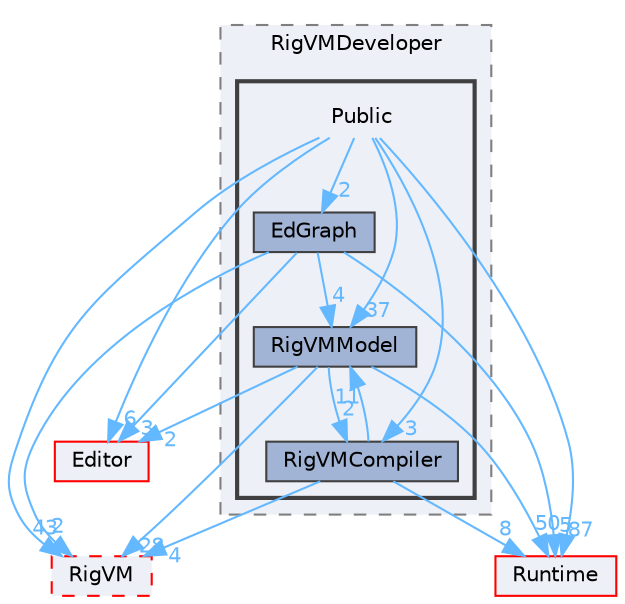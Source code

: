 digraph "Public"
{
 // INTERACTIVE_SVG=YES
 // LATEX_PDF_SIZE
  bgcolor="transparent";
  edge [fontname=Helvetica,fontsize=10,labelfontname=Helvetica,labelfontsize=10];
  node [fontname=Helvetica,fontsize=10,shape=box,height=0.2,width=0.4];
  compound=true
  subgraph clusterdir_814094f892e575a18e0f7203d5fc17a5 {
    graph [ bgcolor="#edf0f7", pencolor="grey50", label="RigVMDeveloper", fontname=Helvetica,fontsize=10 style="filled,dashed", URL="dir_814094f892e575a18e0f7203d5fc17a5.html",tooltip=""]
  subgraph clusterdir_e2b502a76f290d5c08e5206c6bee57d2 {
    graph [ bgcolor="#edf0f7", pencolor="grey25", label="", fontname=Helvetica,fontsize=10 style="filled,bold", URL="dir_e2b502a76f290d5c08e5206c6bee57d2.html",tooltip=""]
    dir_e2b502a76f290d5c08e5206c6bee57d2 [shape=plaintext, label="Public"];
  dir_60ccb9d6201ef4e13198890abc8075df [label="EdGraph", fillcolor="#a2b4d6", color="grey25", style="filled", URL="dir_60ccb9d6201ef4e13198890abc8075df.html",tooltip=""];
  dir_6f74c07f1fd45b9108b8511f5f79244b [label="RigVMCompiler", fillcolor="#a2b4d6", color="grey25", style="filled", URL="dir_6f74c07f1fd45b9108b8511f5f79244b.html",tooltip=""];
  dir_1be46fe3c41909c60ac7dd2384bab9ef [label="RigVMModel", fillcolor="#a2b4d6", color="grey25", style="filled", URL="dir_1be46fe3c41909c60ac7dd2384bab9ef.html",tooltip=""];
  }
  }
  dir_1d30927143707d9ae686d424f56c5751 [label="RigVM", fillcolor="#edf0f7", color="red", style="filled,dashed", URL="dir_1d30927143707d9ae686d424f56c5751.html",tooltip=""];
  dir_7536b172fbd480bfd146a1b1acd6856b [label="Runtime", fillcolor="#edf0f7", color="red", style="filled", URL="dir_7536b172fbd480bfd146a1b1acd6856b.html",tooltip=""];
  dir_b26507eead720464ba2ac6bbc6dcec5f [label="Editor", fillcolor="#edf0f7", color="red", style="filled", URL="dir_b26507eead720464ba2ac6bbc6dcec5f.html",tooltip=""];
  dir_e2b502a76f290d5c08e5206c6bee57d2->dir_1be46fe3c41909c60ac7dd2384bab9ef [headlabel="37", labeldistance=1.5 headhref="dir_000906_000978.html" href="dir_000906_000978.html" color="steelblue1" fontcolor="steelblue1"];
  dir_e2b502a76f290d5c08e5206c6bee57d2->dir_1d30927143707d9ae686d424f56c5751 [headlabel="43", labeldistance=1.5 headhref="dir_000906_000972.html" href="dir_000906_000972.html" color="steelblue1" fontcolor="steelblue1"];
  dir_e2b502a76f290d5c08e5206c6bee57d2->dir_60ccb9d6201ef4e13198890abc8075df [headlabel="2", labeldistance=1.5 headhref="dir_000906_000351.html" href="dir_000906_000351.html" color="steelblue1" fontcolor="steelblue1"];
  dir_e2b502a76f290d5c08e5206c6bee57d2->dir_6f74c07f1fd45b9108b8511f5f79244b [headlabel="3", labeldistance=1.5 headhref="dir_000906_000973.html" href="dir_000906_000973.html" color="steelblue1" fontcolor="steelblue1"];
  dir_e2b502a76f290d5c08e5206c6bee57d2->dir_7536b172fbd480bfd146a1b1acd6856b [headlabel="87", labeldistance=1.5 headhref="dir_000906_000984.html" href="dir_000906_000984.html" color="steelblue1" fontcolor="steelblue1"];
  dir_e2b502a76f290d5c08e5206c6bee57d2->dir_b26507eead720464ba2ac6bbc6dcec5f [headlabel="6", labeldistance=1.5 headhref="dir_000906_000357.html" href="dir_000906_000357.html" color="steelblue1" fontcolor="steelblue1"];
  dir_60ccb9d6201ef4e13198890abc8075df->dir_1be46fe3c41909c60ac7dd2384bab9ef [headlabel="4", labeldistance=1.5 headhref="dir_000351_000978.html" href="dir_000351_000978.html" color="steelblue1" fontcolor="steelblue1"];
  dir_60ccb9d6201ef4e13198890abc8075df->dir_1d30927143707d9ae686d424f56c5751 [headlabel="2", labeldistance=1.5 headhref="dir_000351_000972.html" href="dir_000351_000972.html" color="steelblue1" fontcolor="steelblue1"];
  dir_60ccb9d6201ef4e13198890abc8075df->dir_7536b172fbd480bfd146a1b1acd6856b [headlabel="5", labeldistance=1.5 headhref="dir_000351_000984.html" href="dir_000351_000984.html" color="steelblue1" fontcolor="steelblue1"];
  dir_60ccb9d6201ef4e13198890abc8075df->dir_b26507eead720464ba2ac6bbc6dcec5f [headlabel="3", labeldistance=1.5 headhref="dir_000351_000357.html" href="dir_000351_000357.html" color="steelblue1" fontcolor="steelblue1"];
  dir_6f74c07f1fd45b9108b8511f5f79244b->dir_1be46fe3c41909c60ac7dd2384bab9ef [headlabel="11", labeldistance=1.5 headhref="dir_000973_000978.html" href="dir_000973_000978.html" color="steelblue1" fontcolor="steelblue1"];
  dir_6f74c07f1fd45b9108b8511f5f79244b->dir_1d30927143707d9ae686d424f56c5751 [headlabel="4", labeldistance=1.5 headhref="dir_000973_000972.html" href="dir_000973_000972.html" color="steelblue1" fontcolor="steelblue1"];
  dir_6f74c07f1fd45b9108b8511f5f79244b->dir_7536b172fbd480bfd146a1b1acd6856b [headlabel="8", labeldistance=1.5 headhref="dir_000973_000984.html" href="dir_000973_000984.html" color="steelblue1" fontcolor="steelblue1"];
  dir_1be46fe3c41909c60ac7dd2384bab9ef->dir_1d30927143707d9ae686d424f56c5751 [headlabel="28", labeldistance=1.5 headhref="dir_000978_000972.html" href="dir_000978_000972.html" color="steelblue1" fontcolor="steelblue1"];
  dir_1be46fe3c41909c60ac7dd2384bab9ef->dir_6f74c07f1fd45b9108b8511f5f79244b [headlabel="2", labeldistance=1.5 headhref="dir_000978_000973.html" href="dir_000978_000973.html" color="steelblue1" fontcolor="steelblue1"];
  dir_1be46fe3c41909c60ac7dd2384bab9ef->dir_7536b172fbd480bfd146a1b1acd6856b [headlabel="50", labeldistance=1.5 headhref="dir_000978_000984.html" href="dir_000978_000984.html" color="steelblue1" fontcolor="steelblue1"];
  dir_1be46fe3c41909c60ac7dd2384bab9ef->dir_b26507eead720464ba2ac6bbc6dcec5f [headlabel="2", labeldistance=1.5 headhref="dir_000978_000357.html" href="dir_000978_000357.html" color="steelblue1" fontcolor="steelblue1"];
}
